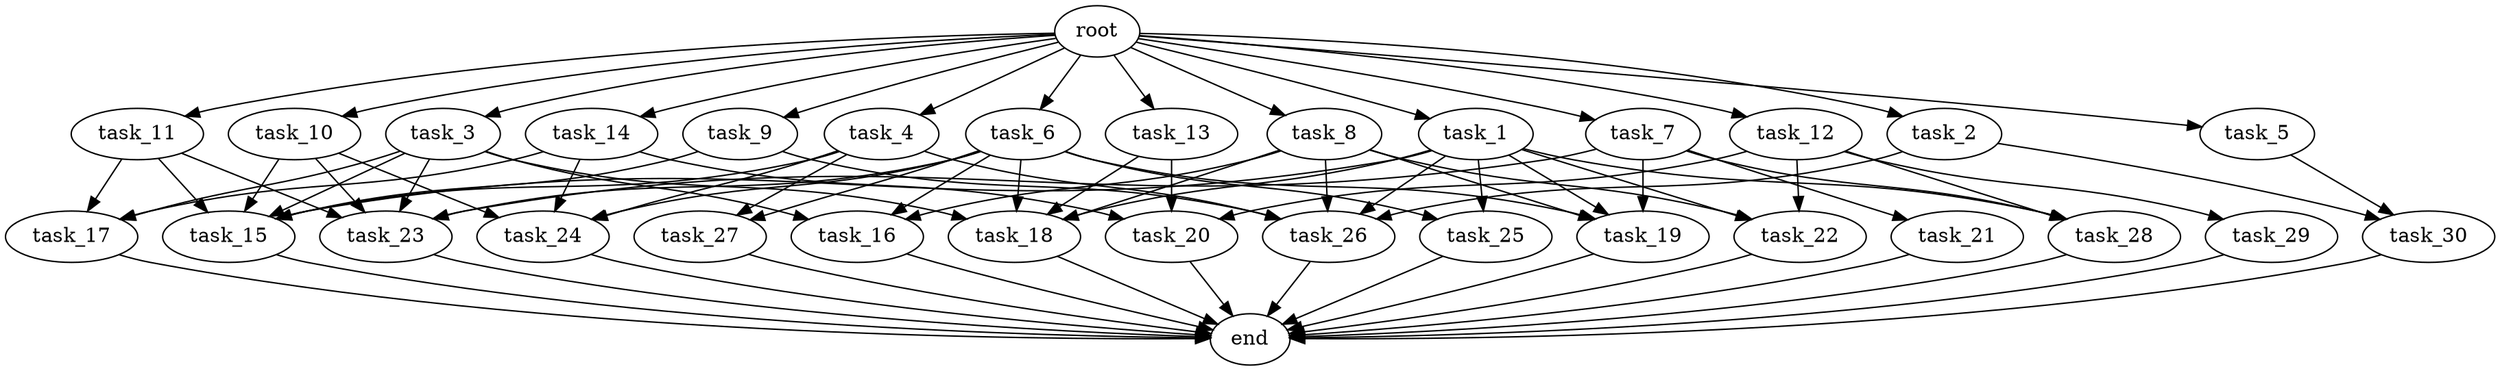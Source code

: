 digraph G {
  root [size="0.000000e+00"];
  task_1 [size="8.342596e+09"];
  task_2 [size="4.725939e+09"];
  task_3 [size="6.538476e+09"];
  task_4 [size="8.926973e+09"];
  task_5 [size="4.172151e+09"];
  task_6 [size="4.919373e+09"];
  task_7 [size="6.878744e+09"];
  task_8 [size="2.448258e+09"];
  task_9 [size="1.194427e+09"];
  task_10 [size="2.772893e+09"];
  task_11 [size="9.943335e+09"];
  task_12 [size="6.681815e+08"];
  task_13 [size="7.455910e+09"];
  task_14 [size="5.811077e+09"];
  task_15 [size="5.656180e+09"];
  task_16 [size="8.683591e+09"];
  task_17 [size="6.280332e+09"];
  task_18 [size="4.760931e+09"];
  task_19 [size="6.942757e+09"];
  task_20 [size="1.196717e+09"];
  task_21 [size="5.125746e+09"];
  task_22 [size="5.753062e+09"];
  task_23 [size="8.452955e+09"];
  task_24 [size="1.629309e+09"];
  task_25 [size="5.860454e+08"];
  task_26 [size="3.197491e+09"];
  task_27 [size="8.783294e+09"];
  task_28 [size="1.355838e+09"];
  task_29 [size="1.633925e+09"];
  task_30 [size="2.727431e+09"];
  end [size="0.000000e+00"];

  root -> task_1 [size="1.000000e-12"];
  root -> task_2 [size="1.000000e-12"];
  root -> task_3 [size="1.000000e-12"];
  root -> task_4 [size="1.000000e-12"];
  root -> task_5 [size="1.000000e-12"];
  root -> task_6 [size="1.000000e-12"];
  root -> task_7 [size="1.000000e-12"];
  root -> task_8 [size="1.000000e-12"];
  root -> task_9 [size="1.000000e-12"];
  root -> task_10 [size="1.000000e-12"];
  root -> task_11 [size="1.000000e-12"];
  root -> task_12 [size="1.000000e-12"];
  root -> task_13 [size="1.000000e-12"];
  root -> task_14 [size="1.000000e-12"];
  task_1 -> task_15 [size="9.426967e+07"];
  task_1 -> task_18 [size="9.521862e+07"];
  task_1 -> task_19 [size="1.735689e+08"];
  task_1 -> task_22 [size="1.917687e+08"];
  task_1 -> task_25 [size="2.930227e+07"];
  task_1 -> task_26 [size="6.394983e+07"];
  task_1 -> task_28 [size="4.519461e+07"];
  task_2 -> task_26 [size="6.394983e+07"];
  task_2 -> task_30 [size="1.363715e+08"];
  task_3 -> task_15 [size="9.426967e+07"];
  task_3 -> task_16 [size="2.894530e+08"];
  task_3 -> task_17 [size="2.093444e+08"];
  task_3 -> task_18 [size="9.521862e+07"];
  task_3 -> task_23 [size="1.690591e+08"];
  task_4 -> task_15 [size="9.426967e+07"];
  task_4 -> task_24 [size="4.073274e+07"];
  task_4 -> task_26 [size="6.394983e+07"];
  task_4 -> task_27 [size="4.391647e+08"];
  task_5 -> task_30 [size="1.363715e+08"];
  task_6 -> task_16 [size="2.894530e+08"];
  task_6 -> task_18 [size="9.521862e+07"];
  task_6 -> task_19 [size="1.735689e+08"];
  task_6 -> task_23 [size="1.690591e+08"];
  task_6 -> task_24 [size="4.073274e+07"];
  task_6 -> task_25 [size="2.930227e+07"];
  task_6 -> task_27 [size="4.391647e+08"];
  task_7 -> task_19 [size="1.735689e+08"];
  task_7 -> task_21 [size="5.125746e+08"];
  task_7 -> task_23 [size="1.690591e+08"];
  task_7 -> task_28 [size="4.519461e+07"];
  task_8 -> task_16 [size="2.894530e+08"];
  task_8 -> task_18 [size="9.521862e+07"];
  task_8 -> task_19 [size="1.735689e+08"];
  task_8 -> task_22 [size="1.917687e+08"];
  task_8 -> task_26 [size="6.394983e+07"];
  task_9 -> task_15 [size="9.426967e+07"];
  task_9 -> task_26 [size="6.394983e+07"];
  task_10 -> task_15 [size="9.426967e+07"];
  task_10 -> task_23 [size="1.690591e+08"];
  task_10 -> task_24 [size="4.073274e+07"];
  task_11 -> task_15 [size="9.426967e+07"];
  task_11 -> task_17 [size="2.093444e+08"];
  task_11 -> task_23 [size="1.690591e+08"];
  task_12 -> task_20 [size="3.989058e+07"];
  task_12 -> task_22 [size="1.917687e+08"];
  task_12 -> task_28 [size="4.519461e+07"];
  task_12 -> task_29 [size="1.633925e+08"];
  task_13 -> task_18 [size="9.521862e+07"];
  task_13 -> task_20 [size="3.989058e+07"];
  task_14 -> task_17 [size="2.093444e+08"];
  task_14 -> task_20 [size="3.989058e+07"];
  task_14 -> task_24 [size="4.073274e+07"];
  task_15 -> end [size="1.000000e-12"];
  task_16 -> end [size="1.000000e-12"];
  task_17 -> end [size="1.000000e-12"];
  task_18 -> end [size="1.000000e-12"];
  task_19 -> end [size="1.000000e-12"];
  task_20 -> end [size="1.000000e-12"];
  task_21 -> end [size="1.000000e-12"];
  task_22 -> end [size="1.000000e-12"];
  task_23 -> end [size="1.000000e-12"];
  task_24 -> end [size="1.000000e-12"];
  task_25 -> end [size="1.000000e-12"];
  task_26 -> end [size="1.000000e-12"];
  task_27 -> end [size="1.000000e-12"];
  task_28 -> end [size="1.000000e-12"];
  task_29 -> end [size="1.000000e-12"];
  task_30 -> end [size="1.000000e-12"];
}
